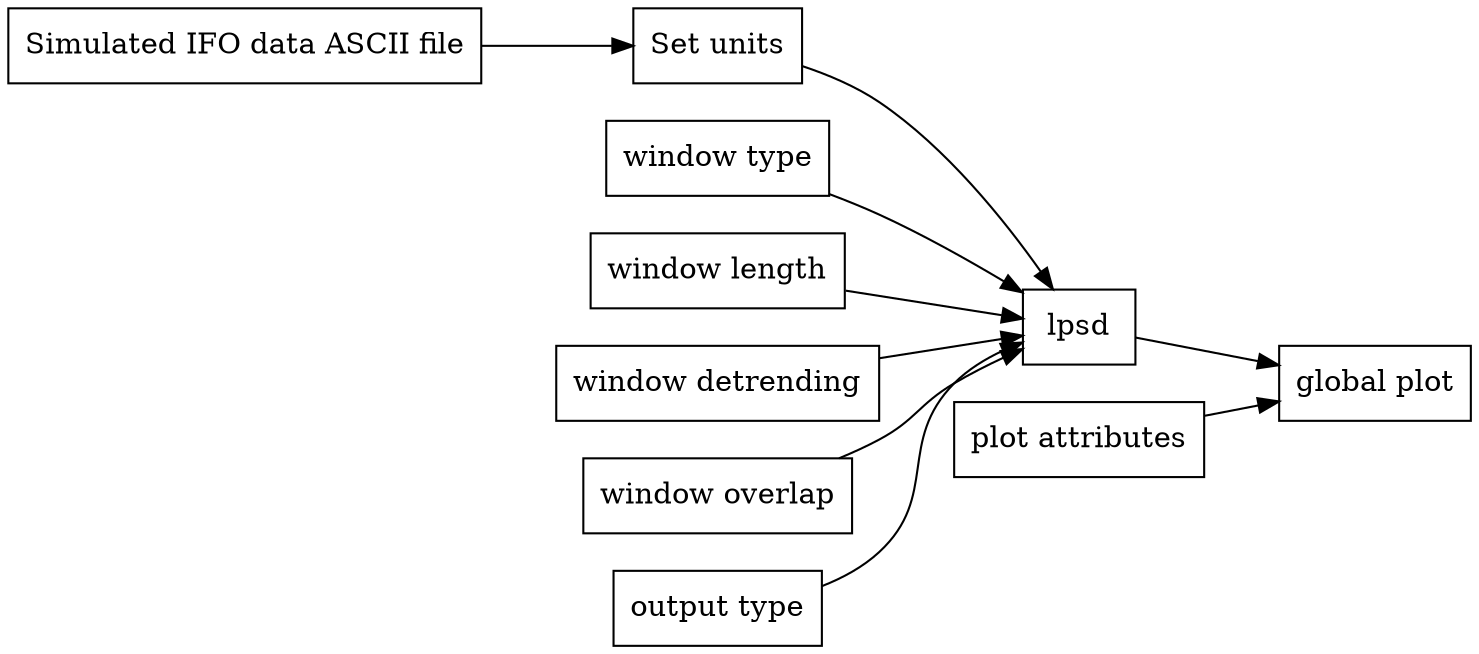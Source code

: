 digraph G {
  rankdir=LR
  node00 [shape=box, label="Simulated IFO data ASCII file"]
  node01 [shape=box, label="Set units"]
  node04 [shape=box, label="window type"]
  node05 [shape=box, label="window length"]
  node06 [shape=box, label="window detrending"]
  node07 [shape=box, label="window overlap"]
  node08 [shape=box, label="output type"]
  node10 [shape=box, label = "lpsd"]
  node11 [shape=box, label = "global plot"]
  node14 [shape=box, label = "plot attributes"]

  node00 -> node01
  node04 -> node10 
  node06 -> node10
  node07 -> node10  

  node05 -> node10
  node01 -> node10
  node08 -> node10

  node10 -> node11
  node14 -> node11

}

